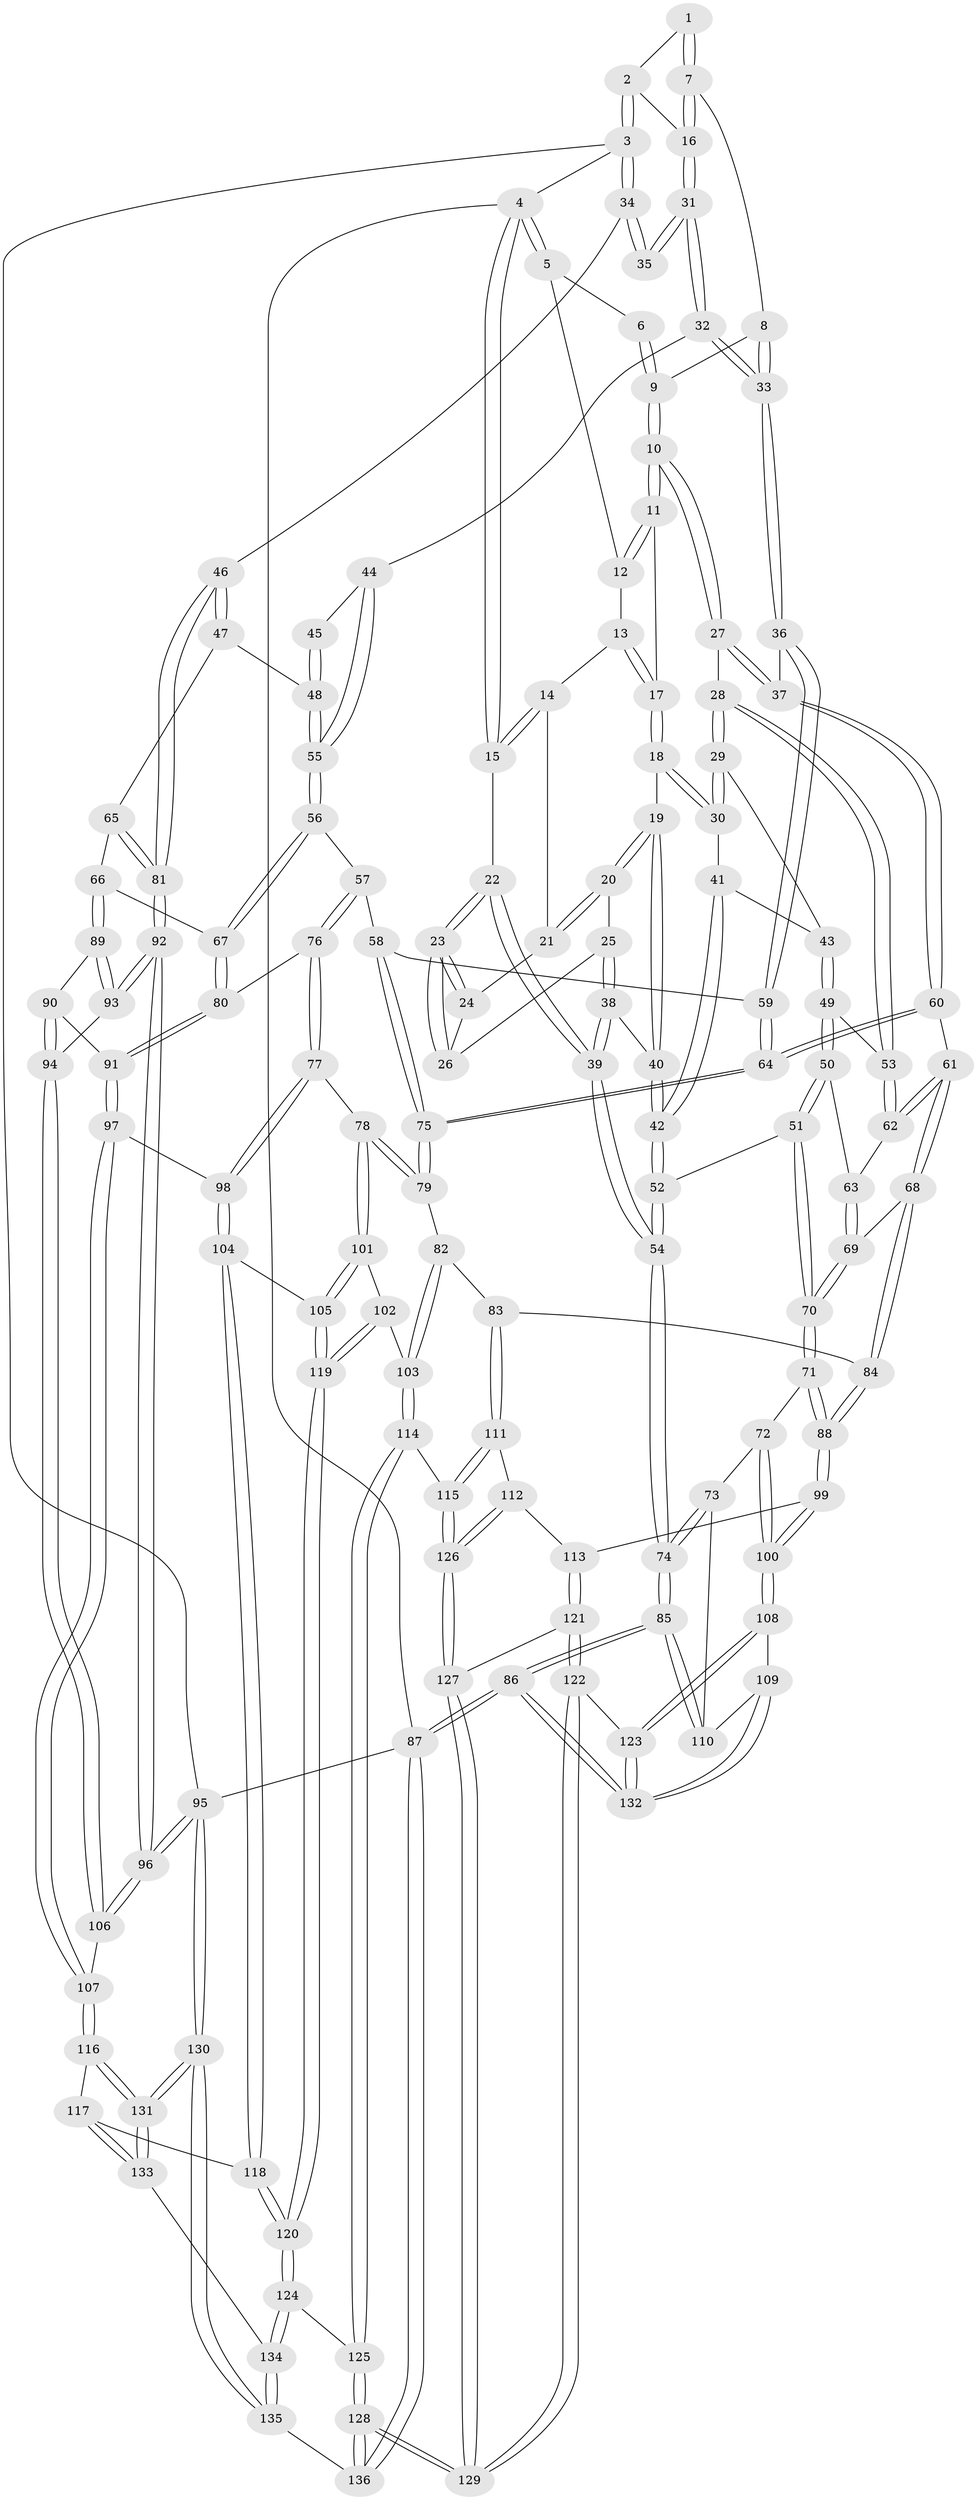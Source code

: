 // coarse degree distribution, {4: 0.20588235294117646, 3: 0.17647058823529413, 2: 0.014705882352941176, 6: 0.1323529411764706, 5: 0.4264705882352941, 7: 0.029411764705882353, 9: 0.014705882352941176}
// Generated by graph-tools (version 1.1) at 2025/05/03/04/25 22:05:57]
// undirected, 136 vertices, 337 edges
graph export_dot {
graph [start="1"]
  node [color=gray90,style=filled];
  1 [pos="+0.4911486188018305+0"];
  2 [pos="+0.9488710839535733+0"];
  3 [pos="+1+0"];
  4 [pos="+0+0"];
  5 [pos="+0.1422144249342232+0"];
  6 [pos="+0.38290627137565325+0"];
  7 [pos="+0.5640651761109825+0.14325489713318984"];
  8 [pos="+0.5115523049979348+0.1660406485670163"];
  9 [pos="+0.4402812920536548+0.17403123006038232"];
  10 [pos="+0.4332252361458672+0.17812631422076816"];
  11 [pos="+0.3740957528124309+0.1662314183830234"];
  12 [pos="+0.15027202850631602+0"];
  13 [pos="+0.1427667899650867+0.004671974606493302"];
  14 [pos="+0.10186528689312445+0.09838495493783517"];
  15 [pos="+0+0.18296925397072805"];
  16 [pos="+0.6653383880097274+0.14939334689480877"];
  17 [pos="+0.2557232962648592+0.20093107151058281"];
  18 [pos="+0.2185771342249038+0.2610246914187495"];
  19 [pos="+0.21787881266101244+0.2609830726704542"];
  20 [pos="+0.1951588470233786+0.2566878101387104"];
  21 [pos="+0.09726838467974246+0.11616742182676362"];
  22 [pos="+0+0.33481222988817244"];
  23 [pos="+0+0.2774924491355822"];
  24 [pos="+0.09475604234396566+0.12028737887944892"];
  25 [pos="+0.1234816026245559+0.2650329172198972"];
  26 [pos="+0.08699284315013102+0.21187088586384434"];
  27 [pos="+0.4034455001652001+0.3375865553047234"];
  28 [pos="+0.38663102640791225+0.35127045733070006"];
  29 [pos="+0.34424417473724006+0.33386797677152696"];
  30 [pos="+0.2295521369581369+0.2841066229128536"];
  31 [pos="+0.6775920720149344+0.16894298077093955"];
  32 [pos="+0.7062843211360211+0.31209768662792203"];
  33 [pos="+0.5681859918103572+0.3765926406888027"];
  34 [pos="+1+0.02511026213003651"];
  35 [pos="+1+0.2050739796258785"];
  36 [pos="+0.5595414246930277+0.38655083452227035"];
  37 [pos="+0.5338902105346386+0.387105712314474"];
  38 [pos="+0.06336427249521905+0.32063189022006383"];
  39 [pos="+0+0.34862009972498054"];
  40 [pos="+0.11729741712678028+0.36801068055992864"];
  41 [pos="+0.2224307057133488+0.32793013739196786"];
  42 [pos="+0.15640320418859674+0.4278779874002394"];
  43 [pos="+0.2543325455022069+0.37523828779138396"];
  44 [pos="+0.7090795018488693+0.3143757574352413"];
  45 [pos="+0.9884561803473193+0.2170751147840462"];
  46 [pos="+1+0.47258730143311944"];
  47 [pos="+0.9246027611225651+0.44846043340257324"];
  48 [pos="+0.8659532811470538+0.4018099852185917"];
  49 [pos="+0.26371619291762255+0.3908584458708983"];
  50 [pos="+0.23923326960600994+0.4548965345676889"];
  51 [pos="+0.1804202503797934+0.4671698730085157"];
  52 [pos="+0.15657367815259063+0.4373090230155145"];
  53 [pos="+0.37618758682712017+0.37829002673216566"];
  54 [pos="+0+0.49941105552932474"];
  55 [pos="+0.7763969871869693+0.4250459384750327"];
  56 [pos="+0.7563931587539671+0.4948122168537303"];
  57 [pos="+0.6647842731666512+0.5309722329203578"];
  58 [pos="+0.6647001571009703+0.5309634301015451"];
  59 [pos="+0.5776253418599768+0.4401528351170794"];
  60 [pos="+0.4132011183092435+0.5473087137208769"];
  61 [pos="+0.40388585426311396+0.5446629998418293"];
  62 [pos="+0.37005575521704664+0.4279903875626459"];
  63 [pos="+0.24521885873559532+0.45642376769731124"];
  64 [pos="+0.4678339427511656+0.5814571516146344"];
  65 [pos="+0.9000448447058965+0.5716888986965274"];
  66 [pos="+0.8732838833681743+0.5869672672460426"];
  67 [pos="+0.8085474067074422+0.5602062095516628"];
  68 [pos="+0.35293581585710826+0.5691357153955343"];
  69 [pos="+0.33885051993089316+0.5660230359300612"];
  70 [pos="+0.17263532373075216+0.5776614157981647"];
  71 [pos="+0.14005160505900568+0.6218189940911021"];
  72 [pos="+0.11831234750874514+0.6286022898544833"];
  73 [pos="+0.019280858956713172+0.6457810735175776"];
  74 [pos="+0+0.581578048259574"];
  75 [pos="+0.5066857136517322+0.6247653418896546"];
  76 [pos="+0.6840751627423812+0.6617205780209082"];
  77 [pos="+0.6285730420188314+0.6974853611684259"];
  78 [pos="+0.5821815851927028+0.7076850131414698"];
  79 [pos="+0.5102721448886942+0.6483131480669373"];
  80 [pos="+0.7467003802552836+0.6826091319894295"];
  81 [pos="+1+0.546836147572806"];
  82 [pos="+0.456552739780047+0.7136260535680566"];
  83 [pos="+0.3578426820455737+0.7371619784635817"];
  84 [pos="+0.3071575762812471+0.7169090848503388"];
  85 [pos="+0+1"];
  86 [pos="+0+1"];
  87 [pos="+0+1"];
  88 [pos="+0.2718101676266455+0.7297233270887815"];
  89 [pos="+0.8786616420561933+0.6120238950007529"];
  90 [pos="+0.8304067533761481+0.6728974356480153"];
  91 [pos="+0.7678540893895618+0.7227530840053853"];
  92 [pos="+1+0.7015777038144082"];
  93 [pos="+0.9300068703038965+0.7080022656826283"];
  94 [pos="+0.8905958692733338+0.7536861455827889"];
  95 [pos="+1+1"];
  96 [pos="+1+1"];
  97 [pos="+0.7720366445417153+0.7434548994857988"];
  98 [pos="+0.6992170009631941+0.764005178151524"];
  99 [pos="+0.2566605480776468+0.7669356250239517"];
  100 [pos="+0.17787246849094585+0.8211566238409871"];
  101 [pos="+0.586551615639119+0.7603102206556367"];
  102 [pos="+0.5098633214716368+0.7991237286455454"];
  103 [pos="+0.4713410447507507+0.805017626805782"];
  104 [pos="+0.6641342838352309+0.8063332630918223"];
  105 [pos="+0.592754051579136+0.7741591621652396"];
  106 [pos="+0.8537544417006685+0.8024176631343249"];
  107 [pos="+0.8236186910473277+0.8031077767537566"];
  108 [pos="+0.16373264960513376+0.8363833940845314"];
  109 [pos="+0.11916373719159724+0.8331788739042575"];
  110 [pos="+0.08497219385024272+0.8091818384263677"];
  111 [pos="+0.37423065218764845+0.7929614127326923"];
  112 [pos="+0.32827619506872113+0.8360020522475751"];
  113 [pos="+0.2720582399073366+0.7972230530650402"];
  114 [pos="+0.4590623308437043+0.8370941200368882"];
  115 [pos="+0.4091757474334107+0.8400781421943646"];
  116 [pos="+0.798713670907146+0.8331955144127636"];
  117 [pos="+0.6921899458423363+0.8674209017445078"];
  118 [pos="+0.682790179946239+0.8594627898781351"];
  119 [pos="+0.5714261097432526+0.8587029159363982"];
  120 [pos="+0.5701489883597248+0.8736230988650544"];
  121 [pos="+0.27472820233552997+0.8301389670438045"];
  122 [pos="+0.2292669876479129+0.9499463200571614"];
  123 [pos="+0.21619561364893045+0.9406169605324616"];
  124 [pos="+0.553074006887585+0.8989746378741044"];
  125 [pos="+0.4804405997098343+0.8683095778698722"];
  126 [pos="+0.35230003364463963+0.9070236544842271"];
  127 [pos="+0.3423080163827219+0.9340370581545703"];
  128 [pos="+0.3377197464538515+1"];
  129 [pos="+0.32180012501639343+1"];
  130 [pos="+0.8945417877521724+1"];
  131 [pos="+0.7905689691519462+1"];
  132 [pos="+0.05669129150412216+0.9709543772150334"];
  133 [pos="+0.6893576539947737+0.9025317604312573"];
  134 [pos="+0.5730668544707235+0.9980024123490189"];
  135 [pos="+0.5366599074903178+1"];
  136 [pos="+0.367135064508359+1"];
  1 -- 2;
  1 -- 7;
  1 -- 7;
  2 -- 3;
  2 -- 3;
  2 -- 16;
  3 -- 4;
  3 -- 34;
  3 -- 34;
  3 -- 95;
  4 -- 5;
  4 -- 5;
  4 -- 15;
  4 -- 15;
  4 -- 87;
  5 -- 6;
  5 -- 12;
  6 -- 9;
  6 -- 9;
  7 -- 8;
  7 -- 16;
  7 -- 16;
  8 -- 9;
  8 -- 33;
  8 -- 33;
  9 -- 10;
  9 -- 10;
  10 -- 11;
  10 -- 11;
  10 -- 27;
  10 -- 27;
  11 -- 12;
  11 -- 12;
  11 -- 17;
  12 -- 13;
  13 -- 14;
  13 -- 17;
  13 -- 17;
  14 -- 15;
  14 -- 15;
  14 -- 21;
  15 -- 22;
  16 -- 31;
  16 -- 31;
  17 -- 18;
  17 -- 18;
  18 -- 19;
  18 -- 30;
  18 -- 30;
  19 -- 20;
  19 -- 20;
  19 -- 40;
  19 -- 40;
  20 -- 21;
  20 -- 21;
  20 -- 25;
  21 -- 24;
  22 -- 23;
  22 -- 23;
  22 -- 39;
  22 -- 39;
  23 -- 24;
  23 -- 24;
  23 -- 26;
  23 -- 26;
  24 -- 26;
  25 -- 26;
  25 -- 38;
  25 -- 38;
  27 -- 28;
  27 -- 37;
  27 -- 37;
  28 -- 29;
  28 -- 29;
  28 -- 53;
  28 -- 53;
  29 -- 30;
  29 -- 30;
  29 -- 43;
  30 -- 41;
  31 -- 32;
  31 -- 32;
  31 -- 35;
  31 -- 35;
  32 -- 33;
  32 -- 33;
  32 -- 44;
  33 -- 36;
  33 -- 36;
  34 -- 35;
  34 -- 35;
  34 -- 46;
  36 -- 37;
  36 -- 59;
  36 -- 59;
  37 -- 60;
  37 -- 60;
  38 -- 39;
  38 -- 39;
  38 -- 40;
  39 -- 54;
  39 -- 54;
  40 -- 42;
  40 -- 42;
  41 -- 42;
  41 -- 42;
  41 -- 43;
  42 -- 52;
  42 -- 52;
  43 -- 49;
  43 -- 49;
  44 -- 45;
  44 -- 55;
  44 -- 55;
  45 -- 48;
  45 -- 48;
  46 -- 47;
  46 -- 47;
  46 -- 81;
  46 -- 81;
  47 -- 48;
  47 -- 65;
  48 -- 55;
  48 -- 55;
  49 -- 50;
  49 -- 50;
  49 -- 53;
  50 -- 51;
  50 -- 51;
  50 -- 63;
  51 -- 52;
  51 -- 70;
  51 -- 70;
  52 -- 54;
  52 -- 54;
  53 -- 62;
  53 -- 62;
  54 -- 74;
  54 -- 74;
  55 -- 56;
  55 -- 56;
  56 -- 57;
  56 -- 67;
  56 -- 67;
  57 -- 58;
  57 -- 76;
  57 -- 76;
  58 -- 59;
  58 -- 75;
  58 -- 75;
  59 -- 64;
  59 -- 64;
  60 -- 61;
  60 -- 64;
  60 -- 64;
  61 -- 62;
  61 -- 62;
  61 -- 68;
  61 -- 68;
  62 -- 63;
  63 -- 69;
  63 -- 69;
  64 -- 75;
  64 -- 75;
  65 -- 66;
  65 -- 81;
  65 -- 81;
  66 -- 67;
  66 -- 89;
  66 -- 89;
  67 -- 80;
  67 -- 80;
  68 -- 69;
  68 -- 84;
  68 -- 84;
  69 -- 70;
  69 -- 70;
  70 -- 71;
  70 -- 71;
  71 -- 72;
  71 -- 88;
  71 -- 88;
  72 -- 73;
  72 -- 100;
  72 -- 100;
  73 -- 74;
  73 -- 74;
  73 -- 110;
  74 -- 85;
  74 -- 85;
  75 -- 79;
  75 -- 79;
  76 -- 77;
  76 -- 77;
  76 -- 80;
  77 -- 78;
  77 -- 98;
  77 -- 98;
  78 -- 79;
  78 -- 79;
  78 -- 101;
  78 -- 101;
  79 -- 82;
  80 -- 91;
  80 -- 91;
  81 -- 92;
  81 -- 92;
  82 -- 83;
  82 -- 103;
  82 -- 103;
  83 -- 84;
  83 -- 111;
  83 -- 111;
  84 -- 88;
  84 -- 88;
  85 -- 86;
  85 -- 86;
  85 -- 110;
  85 -- 110;
  86 -- 87;
  86 -- 87;
  86 -- 132;
  86 -- 132;
  87 -- 136;
  87 -- 136;
  87 -- 95;
  88 -- 99;
  88 -- 99;
  89 -- 90;
  89 -- 93;
  89 -- 93;
  90 -- 91;
  90 -- 94;
  90 -- 94;
  91 -- 97;
  91 -- 97;
  92 -- 93;
  92 -- 93;
  92 -- 96;
  92 -- 96;
  93 -- 94;
  94 -- 106;
  94 -- 106;
  95 -- 96;
  95 -- 96;
  95 -- 130;
  95 -- 130;
  96 -- 106;
  96 -- 106;
  97 -- 98;
  97 -- 107;
  97 -- 107;
  98 -- 104;
  98 -- 104;
  99 -- 100;
  99 -- 100;
  99 -- 113;
  100 -- 108;
  100 -- 108;
  101 -- 102;
  101 -- 105;
  101 -- 105;
  102 -- 103;
  102 -- 119;
  102 -- 119;
  103 -- 114;
  103 -- 114;
  104 -- 105;
  104 -- 118;
  104 -- 118;
  105 -- 119;
  105 -- 119;
  106 -- 107;
  107 -- 116;
  107 -- 116;
  108 -- 109;
  108 -- 123;
  108 -- 123;
  109 -- 110;
  109 -- 132;
  109 -- 132;
  111 -- 112;
  111 -- 115;
  111 -- 115;
  112 -- 113;
  112 -- 126;
  112 -- 126;
  113 -- 121;
  113 -- 121;
  114 -- 115;
  114 -- 125;
  114 -- 125;
  115 -- 126;
  115 -- 126;
  116 -- 117;
  116 -- 131;
  116 -- 131;
  117 -- 118;
  117 -- 133;
  117 -- 133;
  118 -- 120;
  118 -- 120;
  119 -- 120;
  119 -- 120;
  120 -- 124;
  120 -- 124;
  121 -- 122;
  121 -- 122;
  121 -- 127;
  122 -- 123;
  122 -- 129;
  122 -- 129;
  123 -- 132;
  123 -- 132;
  124 -- 125;
  124 -- 134;
  124 -- 134;
  125 -- 128;
  125 -- 128;
  126 -- 127;
  126 -- 127;
  127 -- 129;
  127 -- 129;
  128 -- 129;
  128 -- 129;
  128 -- 136;
  128 -- 136;
  130 -- 131;
  130 -- 131;
  130 -- 135;
  130 -- 135;
  131 -- 133;
  131 -- 133;
  133 -- 134;
  134 -- 135;
  134 -- 135;
  135 -- 136;
}
